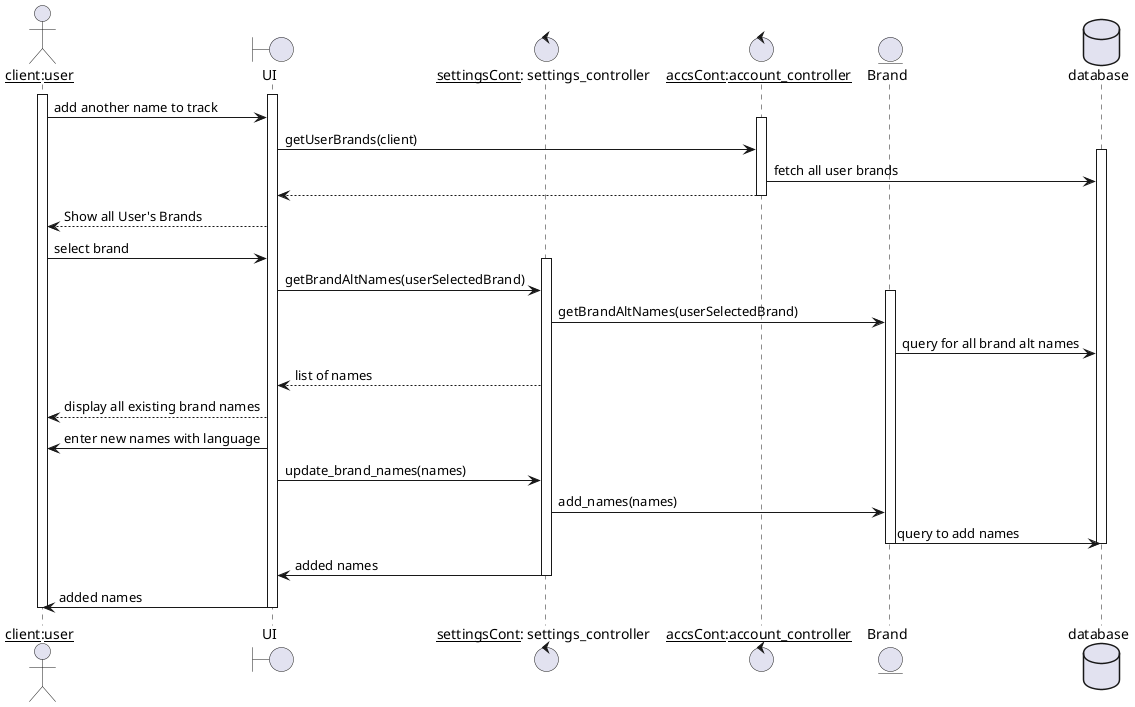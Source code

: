 @startuml

actor "__client__:__user__" as client
boundary UI
control "__settingsCont__: settings_controller" as SC
control "__accsCont__:__account_controller__" as AC
entity Brand
database database

activate client 
activate UI
client -> UI: add another name to track
activate AC
UI -> AC: getUserBrands(client)
activate database
AC -> database: fetch all user brands
AC --> UI:
deactivate AC
UI --> client: Show all User's Brands
UI <- client: select brand
activate SC
UI -> SC : getBrandAltNames(userSelectedBrand)
activate Brand
SC -> Brand: getBrandAltNames(userSelectedBrand)
Brand -> database : query for all brand alt names
SC --> UI: list of names
UI --> client : display all existing brand names
UI -> client: enter new names with language
UI -> SC: update_brand_names(names)
SC -> Brand: add_names(names)
Brand -> database : query to add names
deactivate database
deactivate Brand
SC -> UI : added names
deactivate SC
UI -> client: added names
deactivate client 
deactivate UI


@enduml